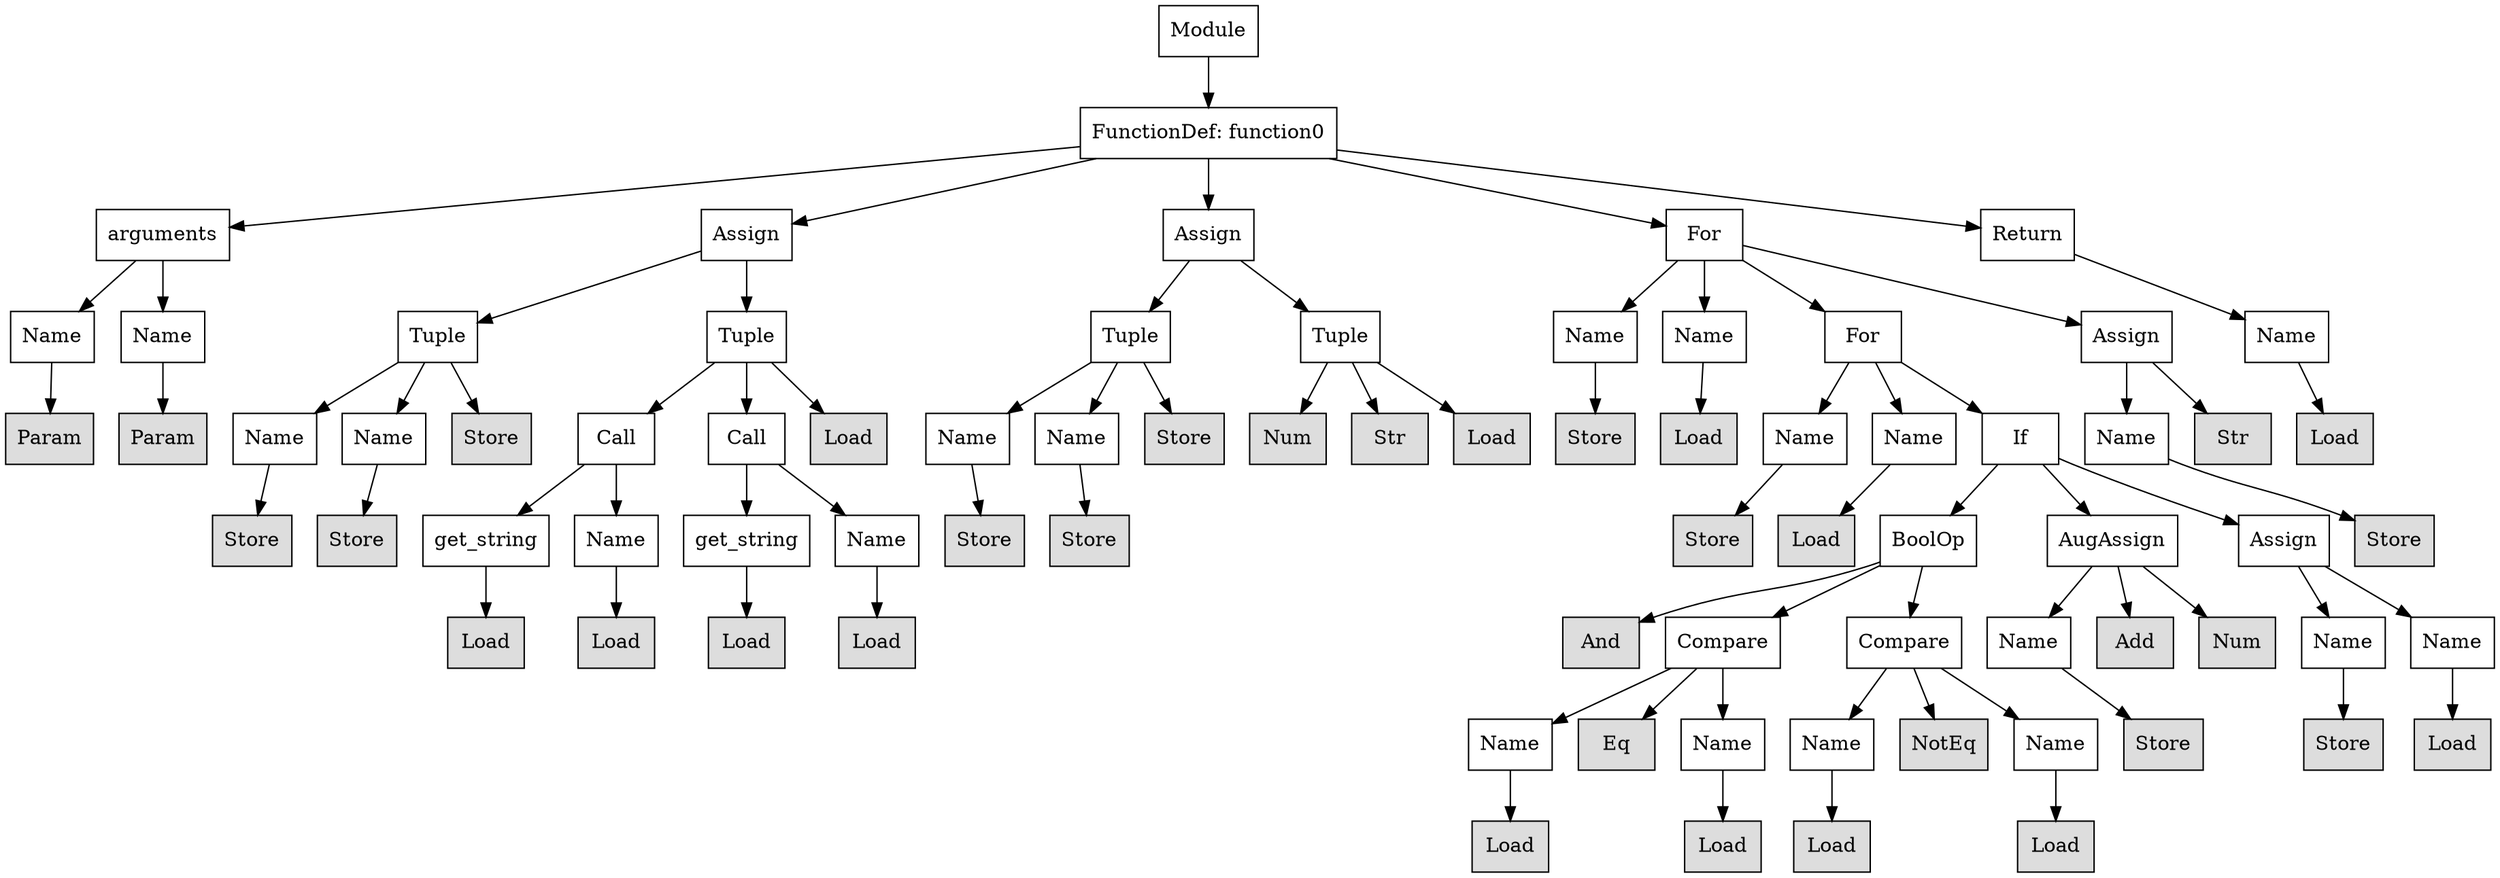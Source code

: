 digraph G {
n0 [shape=rect, label="Module"];
n1 [shape=rect, label="FunctionDef: function0"];
n2 [shape=rect, label="arguments"];
n3 [shape=rect, label="Assign"];
n4 [shape=rect, label="Assign"];
n5 [shape=rect, label="For"];
n6 [shape=rect, label="Return"];
n7 [shape=rect, label="Name"];
n8 [shape=rect, label="Name"];
n9 [shape=rect, label="Tuple"];
n10 [shape=rect, label="Tuple"];
n11 [shape=rect, label="Tuple"];
n12 [shape=rect, label="Tuple"];
n13 [shape=rect, label="Name"];
n14 [shape=rect, label="Name"];
n15 [shape=rect, label="For"];
n16 [shape=rect, label="Assign"];
n17 [shape=rect, label="Name"];
n18 [shape=rect, label="Param" style="filled" fillcolor="#dddddd"];
n19 [shape=rect, label="Param" style="filled" fillcolor="#dddddd"];
n20 [shape=rect, label="Name"];
n21 [shape=rect, label="Name"];
n22 [shape=rect, label="Store" style="filled" fillcolor="#dddddd"];
n23 [shape=rect, label="Call"];
n24 [shape=rect, label="Call"];
n25 [shape=rect, label="Load" style="filled" fillcolor="#dddddd"];
n26 [shape=rect, label="Name"];
n27 [shape=rect, label="Name"];
n28 [shape=rect, label="Store" style="filled" fillcolor="#dddddd"];
n29 [shape=rect, label="Num" style="filled" fillcolor="#dddddd"];
n30 [shape=rect, label="Str" style="filled" fillcolor="#dddddd"];
n31 [shape=rect, label="Load" style="filled" fillcolor="#dddddd"];
n32 [shape=rect, label="Store" style="filled" fillcolor="#dddddd"];
n33 [shape=rect, label="Load" style="filled" fillcolor="#dddddd"];
n34 [shape=rect, label="Name"];
n35 [shape=rect, label="Name"];
n36 [shape=rect, label="If"];
n37 [shape=rect, label="Name"];
n38 [shape=rect, label="Str" style="filled" fillcolor="#dddddd"];
n39 [shape=rect, label="Load" style="filled" fillcolor="#dddddd"];
n40 [shape=rect, label="Store" style="filled" fillcolor="#dddddd"];
n41 [shape=rect, label="Store" style="filled" fillcolor="#dddddd"];
n42 [shape=rect, label="get_string"];
n43 [shape=rect, label="Name"];
n44 [shape=rect, label="get_string"];
n45 [shape=rect, label="Name"];
n46 [shape=rect, label="Store" style="filled" fillcolor="#dddddd"];
n47 [shape=rect, label="Store" style="filled" fillcolor="#dddddd"];
n48 [shape=rect, label="Store" style="filled" fillcolor="#dddddd"];
n49 [shape=rect, label="Load" style="filled" fillcolor="#dddddd"];
n50 [shape=rect, label="BoolOp"];
n51 [shape=rect, label="AugAssign"];
n52 [shape=rect, label="Assign"];
n53 [shape=rect, label="Store" style="filled" fillcolor="#dddddd"];
n54 [shape=rect, label="Load" style="filled" fillcolor="#dddddd"];
n55 [shape=rect, label="Load" style="filled" fillcolor="#dddddd"];
n56 [shape=rect, label="Load" style="filled" fillcolor="#dddddd"];
n57 [shape=rect, label="Load" style="filled" fillcolor="#dddddd"];
n58 [shape=rect, label="And" style="filled" fillcolor="#dddddd"];
n59 [shape=rect, label="Compare"];
n60 [shape=rect, label="Compare"];
n61 [shape=rect, label="Name"];
n62 [shape=rect, label="Add" style="filled" fillcolor="#dddddd"];
n63 [shape=rect, label="Num" style="filled" fillcolor="#dddddd"];
n64 [shape=rect, label="Name"];
n65 [shape=rect, label="Name"];
n66 [shape=rect, label="Name"];
n67 [shape=rect, label="Eq" style="filled" fillcolor="#dddddd"];
n68 [shape=rect, label="Name"];
n69 [shape=rect, label="Name"];
n70 [shape=rect, label="NotEq" style="filled" fillcolor="#dddddd"];
n71 [shape=rect, label="Name"];
n72 [shape=rect, label="Store" style="filled" fillcolor="#dddddd"];
n73 [shape=rect, label="Store" style="filled" fillcolor="#dddddd"];
n74 [shape=rect, label="Load" style="filled" fillcolor="#dddddd"];
n75 [shape=rect, label="Load" style="filled" fillcolor="#dddddd"];
n76 [shape=rect, label="Load" style="filled" fillcolor="#dddddd"];
n77 [shape=rect, label="Load" style="filled" fillcolor="#dddddd"];
n78 [shape=rect, label="Load" style="filled" fillcolor="#dddddd"];
n0 -> n1;
n1 -> n2;
n1 -> n3;
n1 -> n4;
n1 -> n5;
n1 -> n6;
n2 -> n7;
n2 -> n8;
n3 -> n9;
n3 -> n10;
n4 -> n11;
n4 -> n12;
n5 -> n13;
n5 -> n14;
n5 -> n15;
n5 -> n16;
n6 -> n17;
n7 -> n18;
n8 -> n19;
n9 -> n20;
n9 -> n21;
n9 -> n22;
n10 -> n23;
n10 -> n24;
n10 -> n25;
n11 -> n26;
n11 -> n27;
n11 -> n28;
n12 -> n29;
n12 -> n30;
n12 -> n31;
n13 -> n32;
n14 -> n33;
n15 -> n34;
n15 -> n35;
n15 -> n36;
n16 -> n37;
n16 -> n38;
n17 -> n39;
n20 -> n40;
n21 -> n41;
n23 -> n42;
n23 -> n43;
n24 -> n44;
n24 -> n45;
n26 -> n46;
n27 -> n47;
n34 -> n48;
n35 -> n49;
n36 -> n50;
n36 -> n51;
n36 -> n52;
n37 -> n53;
n42 -> n54;
n43 -> n55;
n44 -> n56;
n45 -> n57;
n50 -> n58;
n50 -> n59;
n50 -> n60;
n51 -> n61;
n51 -> n62;
n51 -> n63;
n52 -> n64;
n52 -> n65;
n59 -> n66;
n59 -> n67;
n59 -> n68;
n60 -> n69;
n60 -> n70;
n60 -> n71;
n61 -> n72;
n64 -> n73;
n65 -> n74;
n66 -> n75;
n68 -> n76;
n69 -> n77;
n71 -> n78;
}
